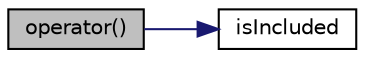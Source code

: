 digraph "operator()"
{
 // LATEX_PDF_SIZE
  edge [fontname="Helvetica",fontsize="10",labelfontname="Helvetica",labelfontsize="10"];
  node [fontname="Helvetica",fontsize="10",shape=record];
  rankdir="LR";
  Node1 [label="operator()",height=0.2,width=0.4,color="black", fillcolor="grey75", style="filled", fontcolor="black",tooltip=" "];
  Node1 -> Node2 [color="midnightblue",fontsize="10",style="solid",fontname="Helvetica"];
  Node2 [label="isIncluded",height=0.2,width=0.4,color="black", fillcolor="white", style="filled",URL="$classpFlow_1_1includeMask.html#a5a10e8220d7eafbc617b1b1614cc4994",tooltip=" "];
}
